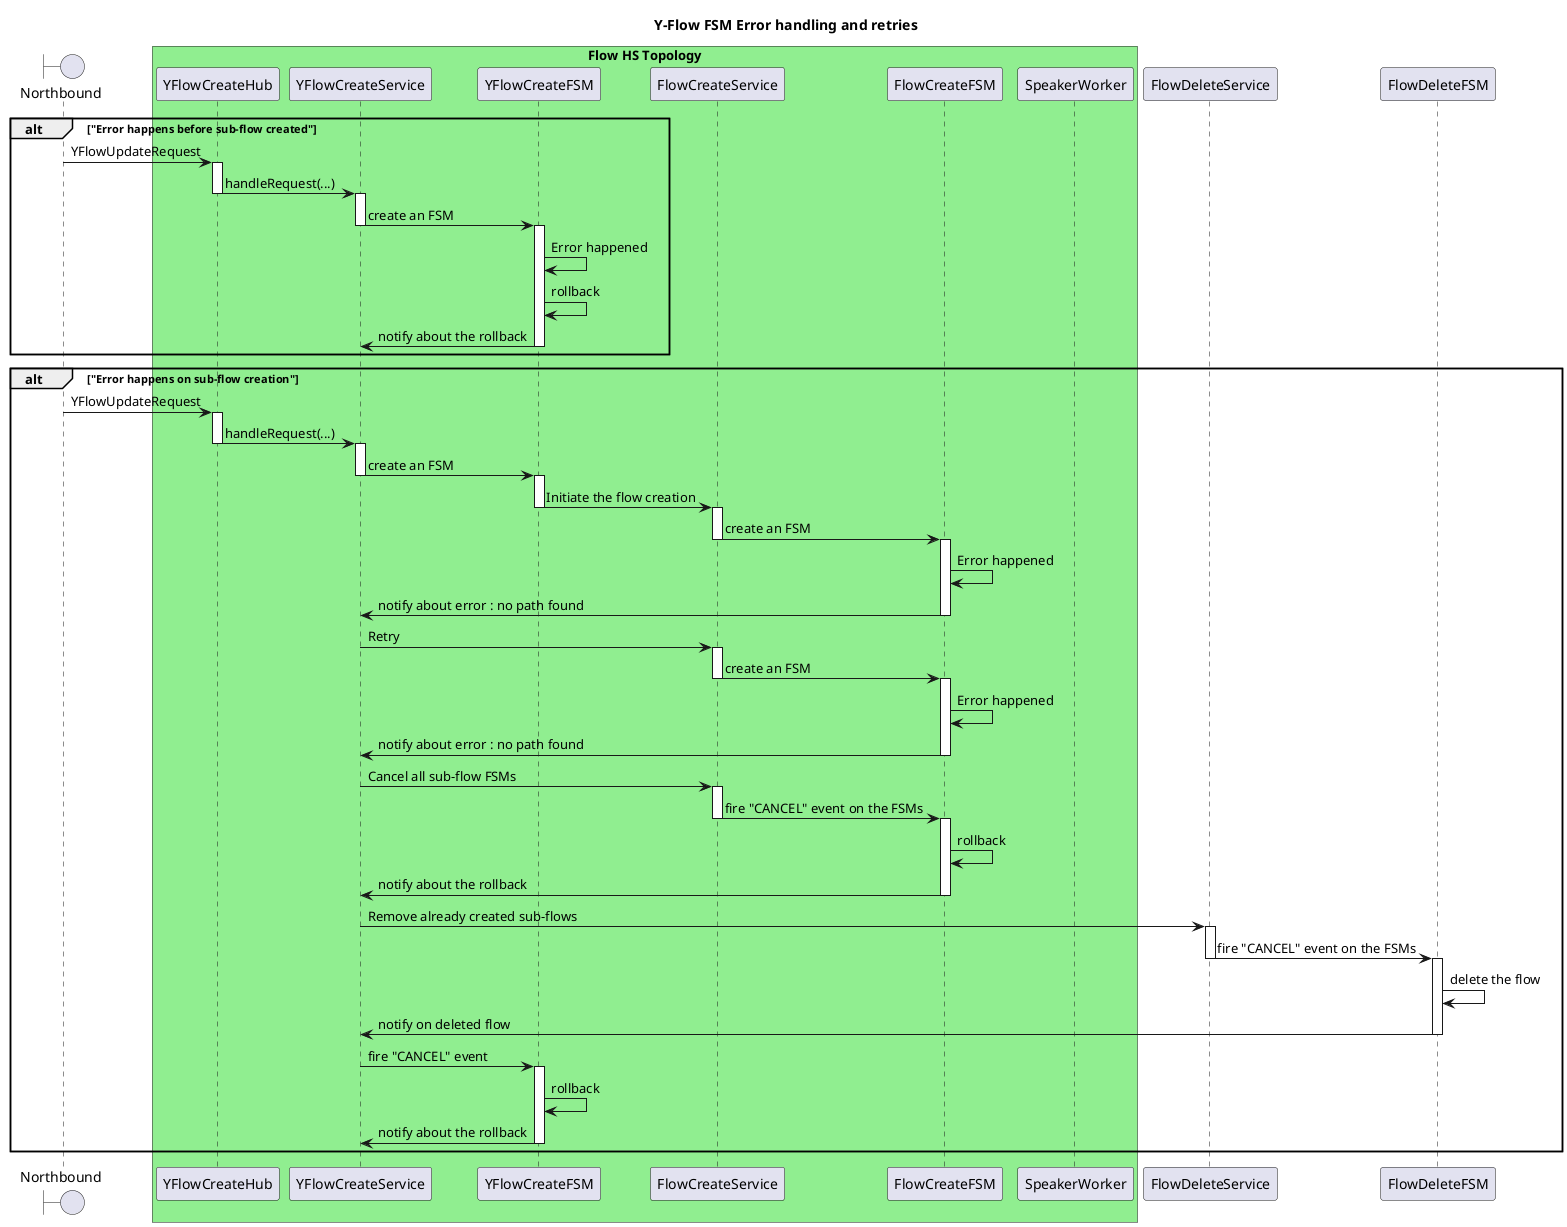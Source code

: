 @startuml
title Y-Flow FSM Error handling and retries

boundary Northbound
box "Flow HS Topology" #LightGreen
    participant YFlowCreateHub
    participant YFlowCreateService
    participant YFlowCreateFSM
    participant FlowCreateService
    participant FlowCreateFSM
    participant SpeakerWorker
end box

alt "Error happens before sub-flow created"
Northbound -> YFlowCreateHub : YFlowUpdateRequest
activate YFlowCreateHub
YFlowCreateHub -> YFlowCreateService : handleRequest(...)
deactivate YFlowCreateHub
activate YFlowCreateService
YFlowCreateService -> YFlowCreateFSM : create an FSM
deactivate YFlowCreateService
activate YFlowCreateFSM
YFlowCreateFSM -> YFlowCreateFSM : Error happened
YFlowCreateFSM -> YFlowCreateFSM : rollback
YFlowCreateFSM -> YFlowCreateService : notify about the rollback
deactivate YFlowCreateFSM
end


alt "Error happens on sub-flow creation"
Northbound -> YFlowCreateHub : YFlowUpdateRequest
activate YFlowCreateHub
YFlowCreateHub -> YFlowCreateService : handleRequest(...)
deactivate YFlowCreateHub
activate YFlowCreateService
YFlowCreateService -> YFlowCreateFSM : create an FSM
deactivate YFlowCreateService
activate YFlowCreateFSM
YFlowCreateFSM -> FlowCreateService : Initiate the flow creation
deactivate YFlowCreateFSM
activate FlowCreateService
FlowCreateService -> FlowCreateFSM : create an FSM
deactivate FlowCreateService
activate FlowCreateFSM
FlowCreateFSM -> FlowCreateFSM : Error happened
FlowCreateFSM -> YFlowCreateService : notify about error : no path found
deactivate FlowCreateFSM
YFlowCreateService -> FlowCreateService : Retry
activate FlowCreateService
FlowCreateService -> FlowCreateFSM : create an FSM
deactivate FlowCreateService
activate FlowCreateFSM
FlowCreateFSM -> FlowCreateFSM : Error happened
FlowCreateFSM -> YFlowCreateService : notify about error : no path found
deactivate FlowCreateFSM
YFlowCreateService -> FlowCreateService : Cancel all sub-flow FSMs
activate FlowCreateService
FlowCreateService -> FlowCreateFSM : fire "CANCEL" event on the FSMs
deactivate FlowCreateService
activate FlowCreateFSM
FlowCreateFSM -> FlowCreateFSM : rollback
FlowCreateFSM -> YFlowCreateService : notify about the rollback
deactivate FlowCreateFSM
YFlowCreateService -> FlowDeleteService : Remove already created sub-flows
activate FlowDeleteService
FlowDeleteService -> FlowDeleteFSM : fire "CANCEL" event on the FSMs
deactivate FlowDeleteService
activate FlowDeleteFSM
FlowDeleteFSM -> FlowDeleteFSM : delete the flow
FlowDeleteFSM -> YFlowCreateService : notify on deleted flow
deactivate FlowDeleteFSM
YFlowCreateService -> YFlowCreateFSM : fire "CANCEL" event
activate YFlowCreateFSM
YFlowCreateFSM -> YFlowCreateFSM : rollback
YFlowCreateFSM -> YFlowCreateService : notify about the rollback
deactivate YFlowCreateFSM
end

@enduml